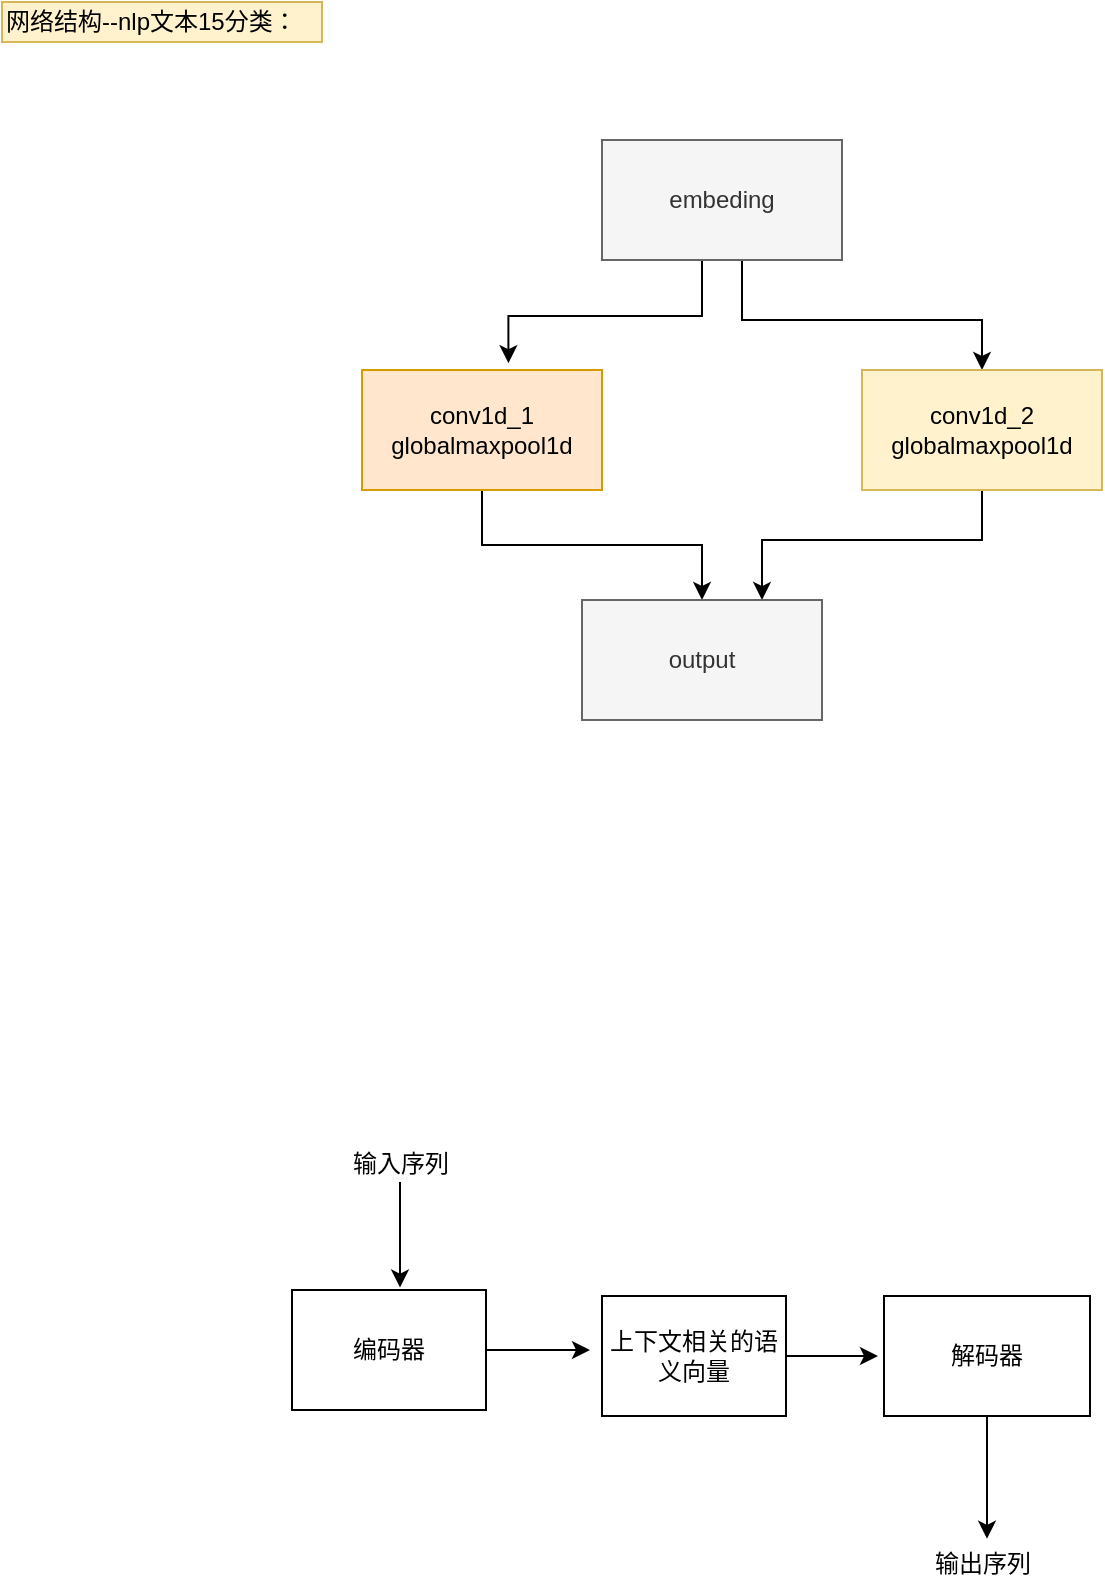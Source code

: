 <mxfile version="13.1.2" type="github">
  <diagram id="B_9Wg7TGvIAoO_ah2PKh" name="Page-1">
    <mxGraphModel dx="1038" dy="564" grid="0" gridSize="10" guides="1" tooltips="1" connect="1" arrows="1" fold="1" page="1" pageScale="1" pageWidth="827" pageHeight="1169" math="0" shadow="0">
      <root>
        <mxCell id="0" />
        <mxCell id="1" parent="0" />
        <mxCell id="iEFzH287xcP81uHv-T-G-7" style="edgeStyle=orthogonalEdgeStyle;rounded=0;orthogonalLoop=1;jettySize=auto;html=1;entryX=0.61;entryY=-0.057;entryDx=0;entryDy=0;entryPerimeter=0;" parent="1" source="iEFzH287xcP81uHv-T-G-1" target="iEFzH287xcP81uHv-T-G-2" edge="1">
          <mxGeometry relative="1" as="geometry">
            <Array as="points">
              <mxPoint x="390" y="208" />
              <mxPoint x="293" y="208" />
            </Array>
          </mxGeometry>
        </mxCell>
        <mxCell id="iEFzH287xcP81uHv-T-G-8" style="edgeStyle=orthogonalEdgeStyle;rounded=0;orthogonalLoop=1;jettySize=auto;html=1;" parent="1" source="iEFzH287xcP81uHv-T-G-1" target="iEFzH287xcP81uHv-T-G-3" edge="1">
          <mxGeometry relative="1" as="geometry">
            <Array as="points">
              <mxPoint x="410" y="210" />
              <mxPoint x="530" y="210" />
            </Array>
          </mxGeometry>
        </mxCell>
        <mxCell id="iEFzH287xcP81uHv-T-G-1" value="embeding" style="rounded=0;whiteSpace=wrap;html=1;fillColor=#f5f5f5;strokeColor=#666666;fontColor=#333333;" parent="1" vertex="1">
          <mxGeometry x="340" y="120" width="120" height="60" as="geometry" />
        </mxCell>
        <mxCell id="iEFzH287xcP81uHv-T-G-9" style="edgeStyle=orthogonalEdgeStyle;rounded=0;orthogonalLoop=1;jettySize=auto;html=1;" parent="1" source="iEFzH287xcP81uHv-T-G-2" target="iEFzH287xcP81uHv-T-G-4" edge="1">
          <mxGeometry relative="1" as="geometry" />
        </mxCell>
        <mxCell id="iEFzH287xcP81uHv-T-G-2" value="conv1d_1&lt;br&gt;globalmaxpool1d" style="rounded=0;whiteSpace=wrap;html=1;fillColor=#ffe6cc;strokeColor=#d79b00;" parent="1" vertex="1">
          <mxGeometry x="220" y="235" width="120" height="60" as="geometry" />
        </mxCell>
        <mxCell id="iEFzH287xcP81uHv-T-G-10" style="edgeStyle=orthogonalEdgeStyle;rounded=0;orthogonalLoop=1;jettySize=auto;html=1;entryX=0.75;entryY=0;entryDx=0;entryDy=0;" parent="1" source="iEFzH287xcP81uHv-T-G-3" target="iEFzH287xcP81uHv-T-G-4" edge="1">
          <mxGeometry relative="1" as="geometry">
            <Array as="points">
              <mxPoint x="530" y="320" />
              <mxPoint x="420" y="320" />
            </Array>
          </mxGeometry>
        </mxCell>
        <mxCell id="iEFzH287xcP81uHv-T-G-3" value="conv1d_2&lt;br&gt;globalmaxpool1d" style="rounded=0;whiteSpace=wrap;html=1;fillColor=#fff2cc;strokeColor=#d6b656;" parent="1" vertex="1">
          <mxGeometry x="470" y="235" width="120" height="60" as="geometry" />
        </mxCell>
        <mxCell id="iEFzH287xcP81uHv-T-G-4" value="output" style="rounded=0;whiteSpace=wrap;html=1;fillColor=#f5f5f5;strokeColor=#666666;fontColor=#333333;" parent="1" vertex="1">
          <mxGeometry x="330" y="350" width="120" height="60" as="geometry" />
        </mxCell>
        <mxCell id="iEFzH287xcP81uHv-T-G-11" value="网络结构--nlp文本15分类：" style="text;html=1;resizable=0;points=[];autosize=1;align=left;verticalAlign=top;spacingTop=-4;fillColor=#fff2cc;strokeColor=#d6b656;" parent="1" vertex="1">
          <mxGeometry x="40" y="51" width="160" height="20" as="geometry" />
        </mxCell>
        <mxCell id="jq0sRXadpY1XIMR-d5am-2" value="输出序列" style="text;html=1;align=center;verticalAlign=middle;resizable=0;points=[];autosize=1;" vertex="1" parent="1">
          <mxGeometry x="501" y="823" width="58" height="18" as="geometry" />
        </mxCell>
        <mxCell id="jq0sRXadpY1XIMR-d5am-9" style="edgeStyle=orthogonalEdgeStyle;rounded=0;orthogonalLoop=1;jettySize=auto;html=1;" edge="1" parent="1" source="jq0sRXadpY1XIMR-d5am-3">
          <mxGeometry relative="1" as="geometry">
            <mxPoint x="334" y="725" as="targetPoint" />
          </mxGeometry>
        </mxCell>
        <mxCell id="jq0sRXadpY1XIMR-d5am-3" value="编码器" style="rounded=0;whiteSpace=wrap;html=1;" vertex="1" parent="1">
          <mxGeometry x="185" y="695" width="97" height="60" as="geometry" />
        </mxCell>
        <mxCell id="jq0sRXadpY1XIMR-d5am-10" style="edgeStyle=orthogonalEdgeStyle;rounded=0;orthogonalLoop=1;jettySize=auto;html=1;" edge="1" parent="1" source="jq0sRXadpY1XIMR-d5am-4">
          <mxGeometry relative="1" as="geometry">
            <mxPoint x="478" y="728" as="targetPoint" />
          </mxGeometry>
        </mxCell>
        <mxCell id="jq0sRXadpY1XIMR-d5am-4" value="上下文相关的语义向量" style="rounded=0;whiteSpace=wrap;html=1;" vertex="1" parent="1">
          <mxGeometry x="340" y="698" width="92" height="60" as="geometry" />
        </mxCell>
        <mxCell id="jq0sRXadpY1XIMR-d5am-11" style="edgeStyle=orthogonalEdgeStyle;rounded=0;orthogonalLoop=1;jettySize=auto;html=1;entryX=0.543;entryY=-0.2;entryDx=0;entryDy=0;entryPerimeter=0;" edge="1" parent="1" source="jq0sRXadpY1XIMR-d5am-5" target="jq0sRXadpY1XIMR-d5am-2">
          <mxGeometry relative="1" as="geometry" />
        </mxCell>
        <mxCell id="jq0sRXadpY1XIMR-d5am-5" value="解码器" style="rounded=0;whiteSpace=wrap;html=1;" vertex="1" parent="1">
          <mxGeometry x="481" y="698" width="103" height="60" as="geometry" />
        </mxCell>
        <mxCell id="jq0sRXadpY1XIMR-d5am-8" style="edgeStyle=orthogonalEdgeStyle;rounded=0;orthogonalLoop=1;jettySize=auto;html=1;" edge="1" parent="1" source="jq0sRXadpY1XIMR-d5am-7">
          <mxGeometry relative="1" as="geometry">
            <mxPoint x="239" y="693.8" as="targetPoint" />
          </mxGeometry>
        </mxCell>
        <mxCell id="jq0sRXadpY1XIMR-d5am-7" value="输入序列" style="text;html=1;align=center;verticalAlign=middle;resizable=0;points=[];autosize=1;" vertex="1" parent="1">
          <mxGeometry x="210" y="623" width="58" height="18" as="geometry" />
        </mxCell>
      </root>
    </mxGraphModel>
  </diagram>
</mxfile>
